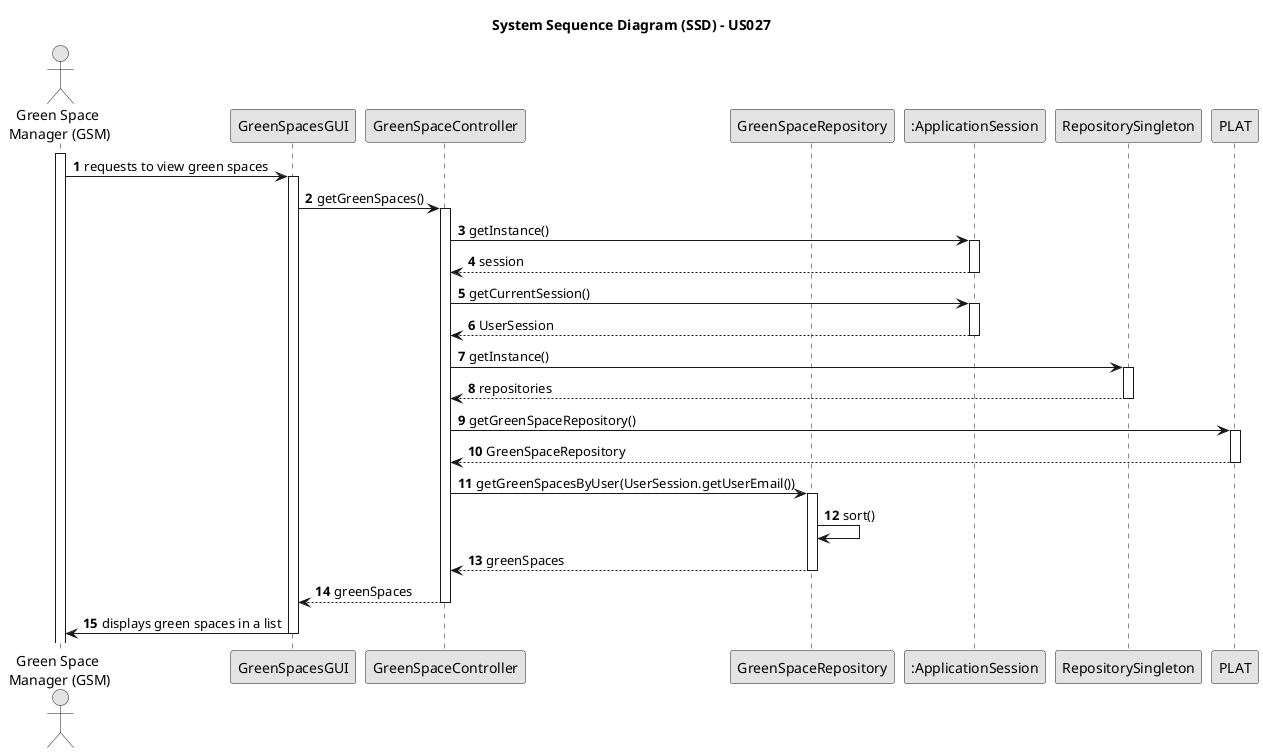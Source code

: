 @startuml
skinparam monochrome true
skinparam packageStyle rectangle
skinparam shadowing false

title System Sequence Diagram (SSD) - US027

autonumber

actor "Green Space\n Manager (GSM)" as GSM
participant "GreenSpacesGUI" as UI
participant "GreenSpaceController" as ListCtrl
participant "GreenSpaceRepository" as Repo
participant ":ApplicationSession" as AppSession


activate GSM

GSM -> UI : requests to view green spaces
activate UI

UI -> ListCtrl : getGreenSpaces()
activate ListCtrl

ListCtrl -> AppSession : getInstance()
activate AppSession
AppSession --> ListCtrl : session
deactivate AppSession

ListCtrl -> AppSession : getCurrentSession()
activate AppSession
AppSession --> ListCtrl : UserSession
deactivate AppSession

    ListCtrl -> RepositorySingleton : getInstance()
                                        activate RepositorySingleton

                                            RepositorySingleton --> ListCtrl: repositories
                                        deactivate RepositorySingleton
    ListCtrl -> PLAT : getGreenSpaceRepository()
    activate PLAT
    PLAT --> ListCtrl : GreenSpaceRepository
    deactivate PLAT


ListCtrl -> Repo : getGreenSpacesByUser(UserSession.getUserEmail())
activate Repo
Repo -> Repo : sort()


Repo --> ListCtrl : greenSpaces
deactivate Repo

ListCtrl --> UI : greenSpaces
deactivate ListCtrl

UI -> GSM : displays green spaces in a list
deactivate UI


@enduml
